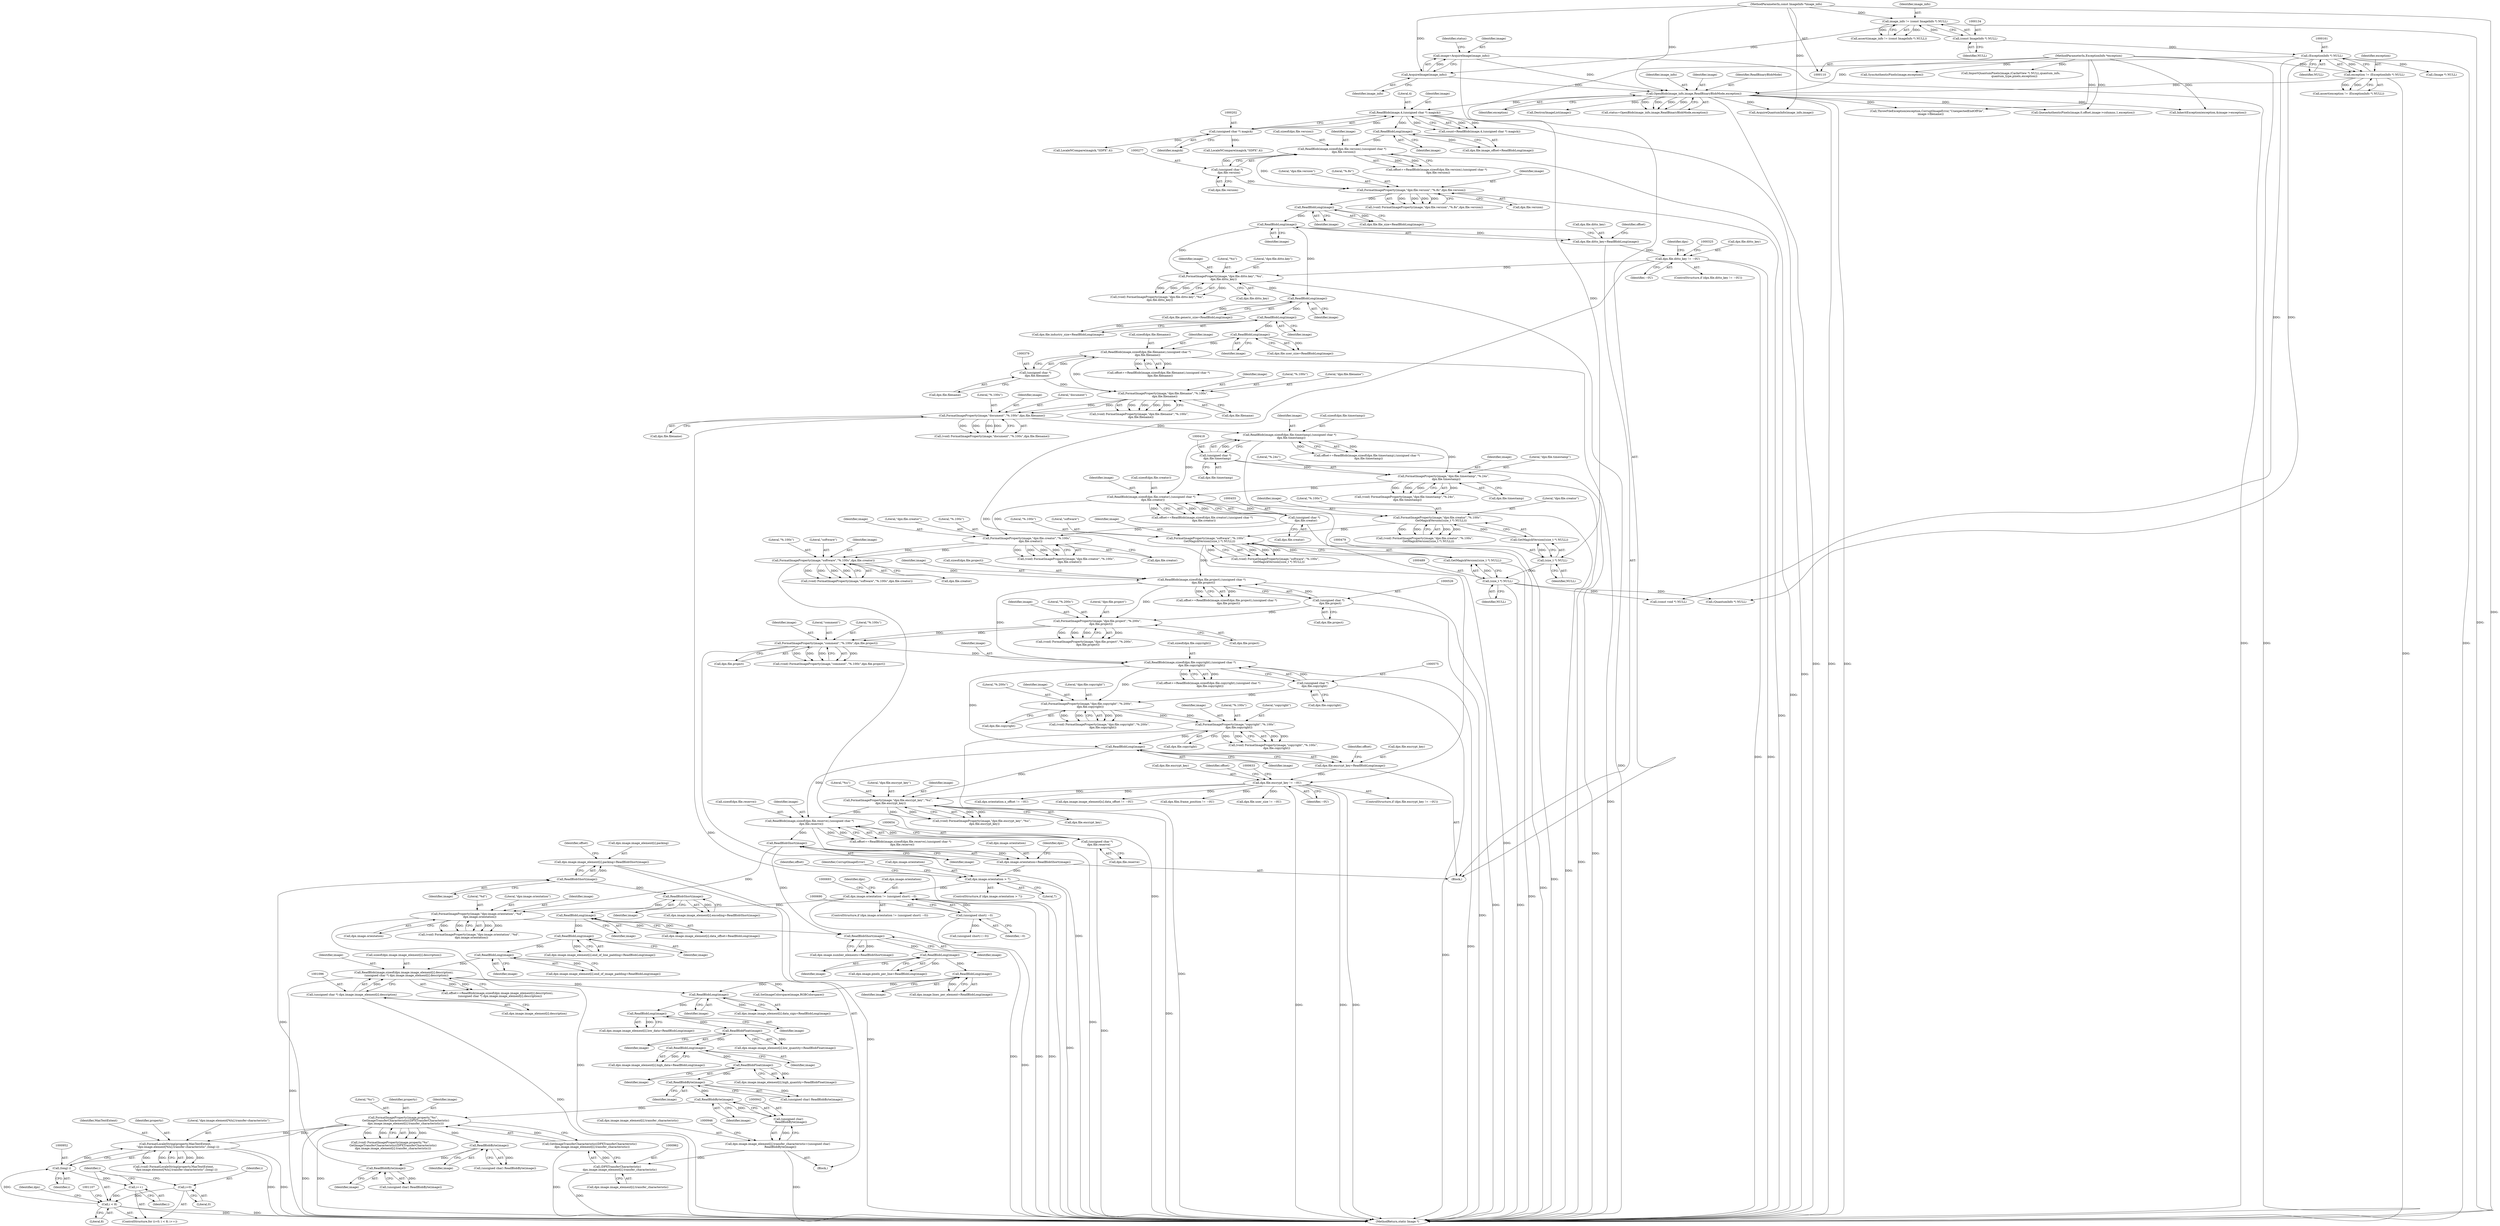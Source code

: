 digraph "0_ImageMagick_f6e9d0d9955e85bdd7540b251cd50d598dacc5e6_14@array" {
"1001006" [label="(Call,dpx.image.image_element[i].packing=ReadBlobShort(image))"];
"1001016" [label="(Call,ReadBlobShort(image))"];
"1001002" [label="(Call,ReadBlobByte(image))"];
"1000986" [label="(Call,ReadBlobByte(image))"];
"1000956" [label="(Call,FormatImageProperty(image,property,\"%s\",\n      GetImageTransferCharacteristic((DPXTransferCharacteristic)\n      dpx.image.image_element[i].transfer_characteristic)))"];
"1000943" [label="(Call,ReadBlobByte(image))"];
"1000927" [label="(Call,ReadBlobByte(image))"];
"1000910" [label="(Call,ReadBlobFloat(image))"];
"1000895" [label="(Call,ReadBlobLong(image))"];
"1000880" [label="(Call,ReadBlobFloat(image))"];
"1000865" [label="(Call,ReadBlobLong(image))"];
"1000850" [label="(Call,ReadBlobLong(image))"];
"1000815" [label="(Call,ReadBlobLong(image))"];
"1000795" [label="(Call,ReadBlobLong(image))"];
"1000773" [label="(Call,ReadBlobShort(image))"];
"1000694" [label="(Call,FormatImageProperty(image,\"dpx:image.orientation\",\"%d\",\n      dpx.image.orientation))"];
"1000666" [label="(Call,ReadBlobShort(image))"];
"1000645" [label="(Call,ReadBlob(image,sizeof(dpx.file.reserve),(unsigned char *)\n    dpx.file.reserve))"];
"1000634" [label="(Call,FormatImageProperty(image,\"dpx:file.encrypt_key\",\"%u\",\n      dpx.file.encrypt_key))"];
"1000619" [label="(Call,ReadBlobLong(image))"];
"1000566" [label="(Call,ReadBlob(image,sizeof(dpx.file.copyright),(unsigned char *)\n    dpx.file.copyright))"];
"1000555" [label="(Call,FormatImageProperty(image,\"comment\",\"%.100s\",dpx.file.project))"];
"1000544" [label="(Call,FormatImageProperty(image,\"dpx:file.project\",\"%.200s\",\n        dpx.file.project))"];
"1000517" [label="(Call,ReadBlob(image,sizeof(dpx.file.project),(unsigned char *)\n    dpx.file.project))"];
"1000506" [label="(Call,FormatImageProperty(image,\"software\",\"%.100s\",dpx.file.creator))"];
"1000495" [label="(Call,FormatImageProperty(image,\"dpx:file.creator\",\"%.100s\",\n        dpx.file.creator))"];
"1000446" [label="(Call,ReadBlob(image,sizeof(dpx.file.creator),(unsigned char *)\n    dpx.file.creator))"];
"1000435" [label="(Call,FormatImageProperty(image,\"dpx:file.timestamp\",\"%.24s\",\n      dpx.file.timestamp))"];
"1000409" [label="(Call,ReadBlob(image,sizeof(dpx.file.timestamp),(unsigned char *)\n    dpx.file.timestamp))"];
"1000398" [label="(Call,FormatImageProperty(image,\"document\",\"%.100s\",dpx.file.filename))"];
"1000387" [label="(Call,FormatImageProperty(image,\"dpx:file.filename\",\"%.100s\",\n    dpx.file.filename))"];
"1000370" [label="(Call,ReadBlob(image,sizeof(dpx.file.filename),(unsigned char *)\n    dpx.file.filename))"];
"1000363" [label="(Call,ReadBlobLong(image))"];
"1000352" [label="(Call,ReadBlobLong(image))"];
"1000341" [label="(Call,ReadBlobLong(image))"];
"1000311" [label="(Call,ReadBlobLong(image))"];
"1000300" [label="(Call,ReadBlobLong(image))"];
"1000285" [label="(Call,FormatImageProperty(image,\"dpx:file.version\",\"%.8s\",dpx.file.version))"];
"1000268" [label="(Call,ReadBlob(image,sizeof(dpx.file.version),(unsigned char *)\n    dpx.file.version))"];
"1000261" [label="(Call,ReadBlobLong(image))"];
"1000198" [label="(Call,ReadBlob(image,4,(unsigned char *) magick))"];
"1000175" [label="(Call,OpenBlob(image_info,image,ReadBinaryBlobMode,exception))"];
"1000171" [label="(Call,AcquireImage(image_info))"];
"1000131" [label="(Call,image_info != (const ImageInfo *) NULL)"];
"1000111" [label="(MethodParameterIn,const ImageInfo *image_info)"];
"1000133" [label="(Call,(const ImageInfo *) NULL)"];
"1000169" [label="(Call,image=AcquireImage(image_info))"];
"1000158" [label="(Call,exception != (ExceptionInfo *) NULL)"];
"1000112" [label="(MethodParameterIn,ExceptionInfo *exception)"];
"1000160" [label="(Call,(ExceptionInfo *) NULL)"];
"1000201" [label="(Call,(unsigned char *) magick)"];
"1000276" [label="(Call,(unsigned char *)\n    dpx.file.version)"];
"1000326" [label="(Call,FormatImageProperty(image,\"dpx:file.ditto.key\",\"%u\",\n      dpx.file.ditto_key))"];
"1000317" [label="(Call,dpx.file.ditto_key != ~0U)"];
"1000305" [label="(Call,dpx.file.ditto_key=ReadBlobLong(image))"];
"1000378" [label="(Call,(unsigned char *)\n    dpx.file.filename)"];
"1000417" [label="(Call,(unsigned char *)\n    dpx.file.timestamp)"];
"1000454" [label="(Call,(unsigned char *)\n    dpx.file.creator)"];
"1000483" [label="(Call,FormatImageProperty(image,\"software\",\"%.100s\",\n        GetMagickVersion((size_t *) NULL)))"];
"1000473" [label="(Call,FormatImageProperty(image,\"dpx:file.creator\",\"%.100s\",\n        GetMagickVersion((size_t *) NULL)))"];
"1000477" [label="(Call,GetMagickVersion((size_t *) NULL))"];
"1000478" [label="(Call,(size_t *) NULL)"];
"1000487" [label="(Call,GetMagickVersion((size_t *) NULL))"];
"1000488" [label="(Call,(size_t *) NULL)"];
"1000525" [label="(Call,(unsigned char *)\n    dpx.file.project)"];
"1000574" [label="(Call,(unsigned char *)\n    dpx.file.copyright)"];
"1000604" [label="(Call,FormatImageProperty(image,\"copyright\",\"%.100s\",\n        dpx.file.copyright))"];
"1000593" [label="(Call,FormatImageProperty(image,\"dpx:file.copyright\",\"%.200s\",\n        dpx.file.copyright))"];
"1000625" [label="(Call,dpx.file.encrypt_key != ~0U)"];
"1000613" [label="(Call,dpx.file.encrypt_key=ReadBlobLong(image))"];
"1000653" [label="(Call,(unsigned char *)\n    dpx.file.reserve)"];
"1000683" [label="(Call,dpx.image.orientation != (unsigned short) ~0)"];
"1000669" [label="(Call,dpx.image.orientation > 7)"];
"1000660" [label="(Call,dpx.image.orientation=ReadBlobShort(image))"];
"1000689" [label="(Call,(unsigned short) ~0)"];
"1001083" [label="(Call,ReadBlob(image,sizeof(dpx.image.image_element[i].description),\n      (unsigned char *) dpx.image.image_element[i].description))"];
"1001076" [label="(Call,ReadBlobLong(image))"];
"1001061" [label="(Call,ReadBlobLong(image))"];
"1001046" [label="(Call,ReadBlobLong(image))"];
"1001031" [label="(Call,ReadBlobShort(image))"];
"1001095" [label="(Call,(unsigned char *) dpx.image.image_element[i].description)"];
"1000947" [label="(Call,FormatLocaleString(property,MaxTextExtent,\n      \"dpx:image.element[%lu].transfer-characteristic\",(long) i))"];
"1000951" [label="(Call,(long) i)"];
"1000833" [label="(Call,i < 8)"];
"1000836" [label="(Call,i++)"];
"1000830" [label="(Call,i=0)"];
"1000960" [label="(Call,GetImageTransferCharacteristic((DPXTransferCharacteristic)\n      dpx.image.image_element[i].transfer_characteristic))"];
"1000961" [label="(Call,(DPXTransferCharacteristic)\n      dpx.image.image_element[i].transfer_characteristic)"];
"1000931" [label="(Call,dpx.image.image_element[i].transfer_characteristic=(unsigned char)\n      ReadBlobByte(image))"];
"1000941" [label="(Call,(unsigned char)\n      ReadBlobByte(image))"];
"1000653" [label="(Call,(unsigned char *)\n    dpx.file.reserve)"];
"1000645" [label="(Call,ReadBlob(image,sizeof(dpx.file.reserve),(unsigned char *)\n    dpx.file.reserve))"];
"1000499" [label="(Call,dpx.file.creator)"];
"1000171" [label="(Call,AcquireImage(image_info))"];
"1000896" [label="(Identifier,image)"];
"1000327" [label="(Identifier,image)"];
"1000666" [label="(Call,ReadBlobShort(image))"];
"1000504" [label="(Call,(void) FormatImageProperty(image,\"software\",\"%.100s\",dpx.file.creator))"];
"1000402" [label="(Call,dpx.file.filename)"];
"1000895" [label="(Call,ReadBlobLong(image))"];
"1000795" [label="(Call,ReadBlobLong(image))"];
"1000269" [label="(Identifier,image)"];
"1000669" [label="(Call,dpx.image.orientation > 7)"];
"1000157" [label="(Call,assert(exception != (ExceptionInfo *) NULL))"];
"1000285" [label="(Call,FormatImageProperty(image,\"dpx:file.version\",\"%.8s\",dpx.file.version))"];
"1000626" [label="(Call,dpx.file.encrypt_key)"];
"1000608" [label="(Call,dpx.file.copyright)"];
"1000622" [label="(Identifier,offset)"];
"1000697" [label="(Literal,\"%d\")"];
"1000133" [label="(Call,(const ImageInfo *) NULL)"];
"1000706" [label="(Identifier,dpx)"];
"1000944" [label="(Identifier,image)"];
"1000387" [label="(Call,FormatImageProperty(image,\"dpx:file.filename\",\"%.100s\",\n    dpx.file.filename))"];
"1000435" [label="(Call,FormatImageProperty(image,\"dpx:file.timestamp\",\"%.24s\",\n      dpx.file.timestamp))"];
"1000596" [label="(Literal,\"%.200s\")"];
"1000931" [label="(Call,dpx.image.image_element[i].transfer_characteristic=(unsigned char)\n      ReadBlobByte(image))"];
"1000301" [label="(Identifier,image)"];
"1000845" [label="(Identifier,dpx)"];
"1001003" [label="(Identifier,image)"];
"1001006" [label="(Call,dpx.image.image_element[i].packing=ReadBlobShort(image))"];
"1001016" [label="(Call,ReadBlobShort(image))"];
"1000984" [label="(Call,(unsigned char) ReadBlobByte(image))"];
"1000796" [label="(Identifier,image)"];
"1000483" [label="(Call,FormatImageProperty(image,\"software\",\"%.100s\",\n        GetMagickVersion((size_t *) NULL)))"];
"1000286" [label="(Identifier,image)"];
"1000411" [label="(Call,sizeof(dpx.file.timestamp))"];
"1000159" [label="(Identifier,exception)"];
"1000638" [label="(Call,dpx.file.encrypt_key)"];
"1000419" [label="(Call,dpx.file.timestamp)"];
"1000576" [label="(Call,dpx.file.copyright)"];
"1000111" [label="(MethodParameterIn,const ImageInfo *image_info)"];
"1000548" [label="(Call,dpx.file.project)"];
"1000602" [label="(Call,(void) FormatImageProperty(image,\"copyright\",\"%.100s\",\n        dpx.file.copyright))"];
"1000454" [label="(Call,(unsigned char *)\n    dpx.file.creator)"];
"1001062" [label="(Identifier,image)"];
"1000160" [label="(Call,(ExceptionInfo *) NULL)"];
"1000474" [label="(Identifier,image)"];
"1000199" [label="(Identifier,image)"];
"1000635" [label="(Identifier,image)"];
"1000323" [label="(Identifier,~0U)"];
"1000446" [label="(Call,ReadBlob(image,sizeof(dpx.file.creator),(unsigned char *)\n    dpx.file.creator))"];
"1000689" [label="(Call,(unsigned short) ~0)"];
"1000637" [label="(Literal,\"%u\")"];
"1000865" [label="(Call,ReadBlobLong(image))"];
"1000317" [label="(Call,dpx.file.ditto_key != ~0U)"];
"1000135" [label="(Identifier,NULL)"];
"1000179" [label="(Identifier,exception)"];
"1000925" [label="(Call,(unsigned char) ReadBlobByte(image))"];
"1000949" [label="(Identifier,MaxTextExtent)"];
"1000961" [label="(Call,(DPXTransferCharacteristic)\n      dpx.image.image_element[i].transfer_characteristic)"];
"1000196" [label="(Call,count=ReadBlob(image,4,(unsigned char *) magick))"];
"1000691" [label="(Identifier,~0)"];
"1003202" [label="(Call,ImportQuantumPixels(image,(CacheView *) NULL,quantum_info,\n        quantum_type,pixels,exception))"];
"1000591" [label="(Call,(void) FormatImageProperty(image,\"dpx:file.copyright\",\"%.200s\",\n        dpx.file.copyright))"];
"1001019" [label="(Identifier,offset)"];
"1000175" [label="(Call,OpenBlob(image_info,image,ReadBinaryBlobMode,exception))"];
"1000694" [label="(Call,FormatImageProperty(image,\"dpx:image.orientation\",\"%d\",\n      dpx.image.orientation))"];
"1000478" [label="(Call,(size_t *) NULL)"];
"1000316" [label="(ControlStructure,if (dpx.file.ditto_key != ~0U))"];
"1000363" [label="(Call,ReadBlobLong(image))"];
"1000294" [label="(Call,dpx.file.file_size=ReadBlobLong(image))"];
"1000203" [label="(Identifier,magick)"];
"1001081" [label="(Call,offset+=ReadBlob(image,sizeof(dpx.image.image_element[i].description),\n      (unsigned char *) dpx.image.image_element[i].description))"];
"1000132" [label="(Identifier,image_info)"];
"1000594" [label="(Identifier,image)"];
"1000177" [label="(Identifier,image)"];
"1000262" [label="(Identifier,image)"];
"1000544" [label="(Call,FormatImageProperty(image,\"dpx:file.project\",\"%.200s\",\n        dpx.file.project))"];
"1000837" [label="(Identifier,i)"];
"1000270" [label="(Call,sizeof(dpx.file.version))"];
"1001108" [label="(Call,SetImageColorspace(image,RGBColorspace))"];
"1000318" [label="(Call,dpx.file.ditto_key)"];
"1000963" [label="(Call,dpx.image.image_element[i].transfer_characteristic)"];
"1000558" [label="(Literal,\"%.100s\")"];
"1000326" [label="(Call,FormatImageProperty(image,\"dpx:file.ditto.key\",\"%u\",\n      dpx.file.ditto_key))"];
"1000545" [label="(Identifier,image)"];
"1000388" [label="(Identifier,image)"];
"1000698" [label="(Call,dpx.image.orientation)"];
"1000385" [label="(Call,(void) FormatImageProperty(image,\"dpx:file.filename\",\"%.100s\",\n    dpx.file.filename))"];
"1000928" [label="(Identifier,image)"];
"1000130" [label="(Call,assert(image_info != (const ImageInfo *) NULL))"];
"1000448" [label="(Call,sizeof(dpx.file.creator))"];
"1000567" [label="(Identifier,image)"];
"1000438" [label="(Literal,\"%.24s\")"];
"1000605" [label="(Identifier,image)"];
"1000850" [label="(Call,ReadBlobLong(image))"];
"1000255" [label="(Call,dpx.file.image_offset=ReadBlobLong(image))"];
"1000187" [label="(Call,DestroyImageList(image))"];
"1000407" [label="(Call,offset+=ReadBlob(image,sizeof(dpx.file.timestamp),(unsigned char *)\n    dpx.file.timestamp))"];
"1000525" [label="(Call,(unsigned char *)\n    dpx.file.project)"];
"1000680" [label="(Identifier,offset)"];
"1000481" [label="(Call,(void) FormatImageProperty(image,\"software\",\"%.100s\",\n        GetMagickVersion((size_t *) NULL)))"];
"1000490" [label="(Identifier,NULL)"];
"1000624" [label="(ControlStructure,if (dpx.file.encrypt_key != ~0U))"];
"1000774" [label="(Identifier,image)"];
"1000696" [label="(Literal,\"dpx:image.orientation\")"];
"1001095" [label="(Call,(unsigned char *) dpx.image.image_element[i].description)"];
"1000667" [label="(Identifier,image)"];
"1000471" [label="(Call,(void) FormatImageProperty(image,\"dpx:file.creator\",\"%.100s\",\n        GetMagickVersion((size_t *) NULL)))"];
"1000831" [label="(Identifier,i)"];
"1000380" [label="(Call,dpx.file.filename)"];
"1000692" [label="(Call,(void) FormatImageProperty(image,\"dpx:image.orientation\",\"%d\",\n      dpx.image.orientation))"];
"1000329" [label="(Literal,\"%u\")"];
"1001007" [label="(Call,dpx.image.image_element[i].packing)"];
"1000417" [label="(Call,(unsigned char *)\n    dpx.file.timestamp)"];
"1000631" [label="(Identifier,~0U)"];
"1000625" [label="(Call,dpx.file.encrypt_key != ~0U)"];
"1000447" [label="(Identifier,image)"];
"1000214" [label="(Call,LocaleNCompare(magick,\"SDPX\",4))"];
"1000838" [label="(Block,)"];
"1000636" [label="(Literal,\"dpx:file.encrypt_key\")"];
"1000519" [label="(Call,sizeof(dpx.file.project))"];
"1000947" [label="(Call,FormatLocaleString(property,MaxTextExtent,\n      \"dpx:image.element[%lu].transfer-characteristic\",(long) i))"];
"1000866" [label="(Identifier,image)"];
"1000604" [label="(Call,FormatImageProperty(image,\"copyright\",\"%.100s\",\n        dpx.file.copyright))"];
"1000593" [label="(Call,FormatImageProperty(image,\"dpx:file.copyright\",\"%.200s\",\n        dpx.file.copyright))"];
"1000305" [label="(Call,dpx.file.ditto_key=ReadBlobLong(image))"];
"1000401" [label="(Literal,\"%.100s\")"];
"1000835" [label="(Literal,8)"];
"1000378" [label="(Call,(unsigned char *)\n    dpx.file.filename)"];
"1000607" [label="(Literal,\"%.100s\")"];
"1000941" [label="(Call,(unsigned char)\n      ReadBlobByte(image))"];
"1000644" [label="(Identifier,offset)"];
"1001149" [label="(Call,dpx.orientation.x_offset != ~0U)"];
"1000364" [label="(Identifier,image)"];
"1000816" [label="(Identifier,image)"];
"1000357" [label="(Call,dpx.file.user_size=ReadBlobLong(image))"];
"1000480" [label="(Identifier,NULL)"];
"1000597" [label="(Call,dpx.file.copyright)"];
"1000371" [label="(Identifier,image)"];
"1000620" [label="(Identifier,image)"];
"1000162" [label="(Identifier,NULL)"];
"1001046" [label="(Call,ReadBlobLong(image))"];
"1000855" [label="(Call,dpx.image.image_element[i].low_data=ReadBlobLong(image))"];
"1000809" [label="(Call,dpx.image.lines_per_element=ReadBlobLong(image))"];
"1000951" [label="(Call,(long) i)"];
"1000306" [label="(Call,dpx.file.ditto_key)"];
"1000287" [label="(Literal,\"dpx:file.version\")"];
"1000237" [label="(Call,LocaleNCompare(magick,\"SDPX\",4))"];
"1000568" [label="(Call,sizeof(dpx.file.copyright))"];
"1000559" [label="(Call,dpx.file.project)"];
"1000353" [label="(Identifier,image)"];
"1000943" [label="(Call,ReadBlobByte(image))"];
"1000300" [label="(Call,ReadBlobLong(image))"];
"1001000" [label="(Call,(unsigned char) ReadBlobByte(image))"];
"1003245" [label="(Call,ThrowFileException(exception,CorruptImageError,\"UnexpectedEndOfFile\",\n        image->filename))"];
"1000342" [label="(Identifier,image)"];
"1001032" [label="(Identifier,image)"];
"1000444" [label="(Call,offset+=ReadBlob(image,sizeof(dpx.file.creator),(unsigned char *)\n    dpx.file.creator))"];
"1000556" [label="(Identifier,image)"];
"1000695" [label="(Identifier,image)"];
"1000555" [label="(Call,FormatImageProperty(image,\"comment\",\"%.100s\",dpx.file.project))"];
"1002808" [label="(Call,dpx.image.image_element[n].data_offset != ~0U)"];
"1000507" [label="(Identifier,image)"];
"1000643" [label="(Call,offset+=ReadBlob(image,sizeof(dpx.file.reserve),(unsigned char *)\n    dpx.file.reserve))"];
"1000439" [label="(Call,dpx.file.timestamp)"];
"1000655" [label="(Call,dpx.file.reserve)"];
"1000476" [label="(Literal,\"%.100s\")"];
"1000488" [label="(Call,(size_t *) NULL)"];
"1000517" [label="(Call,ReadBlob(image,sizeof(dpx.file.project),(unsigned char *)\n    dpx.file.project))"];
"1000473" [label="(Call,FormatImageProperty(image,\"dpx:file.creator\",\"%.100s\",\n        GetMagickVersion((size_t *) NULL)))"];
"1000956" [label="(Call,FormatImageProperty(image,property,\"%s\",\n      GetImageTransferCharacteristic((DPXTransferCharacteristic)\n      dpx.image.image_element[i].transfer_characteristic)))"];
"1000493" [label="(Call,(void) FormatImageProperty(image,\"dpx:file.creator\",\"%.100s\",\n        dpx.file.creator))"];
"1000510" [label="(Call,dpx.file.creator)"];
"1003068" [label="(Call,(QuantumInfo *) NULL)"];
"1000885" [label="(Call,dpx.image.image_element[i].high_data=ReadBlobLong(image))"];
"1000497" [label="(Literal,\"dpx:file.creator\")"];
"1000834" [label="(Identifier,i)"];
"1000477" [label="(Call,GetMagickVersion((size_t *) NULL))"];
"1000542" [label="(Call,(void) FormatImageProperty(image,\"dpx:file.project\",\"%.200s\",\n        dpx.file.project))"];
"1001083" [label="(Call,ReadBlob(image,sizeof(dpx.image.image_element[i].description),\n      (unsigned char *) dpx.image.image_element[i].description))"];
"1000506" [label="(Call,FormatImageProperty(image,\"software\",\"%.100s\",dpx.file.creator))"];
"1000283" [label="(Call,(void) FormatImageProperty(image,\"dpx:file.version\",\"%.8s\",dpx.file.version))"];
"1000836" [label="(Call,i++)"];
"1000436" [label="(Identifier,image)"];
"1001500" [label="(Call,(unsigned short) (~0))"];
"1000958" [label="(Identifier,property)"];
"1000553" [label="(Call,(void) FormatImageProperty(image,\"comment\",\"%.100s\",dpx.file.project))"];
"1000953" [label="(Identifier,i)"];
"1000870" [label="(Call,dpx.image.image_element[i].low_quantity=ReadBlobFloat(image))"];
"1000927" [label="(Call,ReadBlobByte(image))"];
"1000829" [label="(ControlStructure,for (i=0; i < 8; i++))"];
"1000261" [label="(Call,ReadBlobLong(image))"];
"1000487" [label="(Call,GetMagickVersion((size_t *) NULL))"];
"1000112" [label="(MethodParameterIn,ExceptionInfo *exception)"];
"1000677" [label="(Identifier,CorruptImageError)"];
"1001066" [label="(Call,dpx.image.image_element[i].end_of_image_padding=ReadBlobLong(image))"];
"1000372" [label="(Call,sizeof(dpx.file.filename))"];
"1000518" [label="(Identifier,image)"];
"1000266" [label="(Call,offset+=ReadBlob(image,sizeof(dpx.file.version),(unsigned char *)\n    dpx.file.version))"];
"1000338" [label="(Identifier,dpx)"];
"1000486" [label="(Literal,\"%.100s\")"];
"1000198" [label="(Call,ReadBlob(image,4,(unsigned char *) magick))"];
"1000606" [label="(Literal,\"copyright\")"];
"1000311" [label="(Call,ReadBlobLong(image))"];
"1000661" [label="(Call,dpx.image.orientation)"];
"1001051" [label="(Call,dpx.image.image_element[i].end_of_line_padding=ReadBlobLong(image))"];
"1000169" [label="(Call,image=AcquireImage(image_info))"];
"1000564" [label="(Call,offset+=ReadBlob(image,sizeof(dpx.file.copyright),(unsigned char *)\n    dpx.file.copyright))"];
"1000131" [label="(Call,image_info != (const ImageInfo *) NULL)"];
"1003216" [label="(Call,SyncAuthenticPixels(image,exception))"];
"1000945" [label="(Call,(void) FormatLocaleString(property,MaxTextExtent,\n      \"dpx:image.element[%lu].transfer-characteristic\",(long) i))"];
"1000773" [label="(Call,ReadBlobShort(image))"];
"1000437" [label="(Literal,\"dpx:file.timestamp\")"];
"1000370" [label="(Call,ReadBlob(image,sizeof(dpx.file.filename),(unsigned char *)\n    dpx.file.filename))"];
"1000396" [label="(Call,(void) FormatImageProperty(image,\"document\",\"%.100s\",dpx.file.filename))"];
"1001871" [label="(Call,dpx.film.frame_position != ~0U)"];
"1003180" [label="(Call,QueueAuthenticPixels(image,0,offset,image->columns,1,exception))"];
"1001047" [label="(Identifier,image)"];
"1001085" [label="(Call,sizeof(dpx.image.image_element[i].description))"];
"1000158" [label="(Call,exception != (ExceptionInfo *) NULL)"];
"1001061" [label="(Call,ReadBlobLong(image))"];
"1000595" [label="(Literal,\"dpx:file.copyright\")"];
"1000433" [label="(Call,(void) FormatImageProperty(image,\"dpx:file.timestamp\",\"%.24s\",\n      dpx.file.timestamp))"];
"1001076" [label="(Call,ReadBlobLong(image))"];
"1000960" [label="(Call,GetImageTransferCharacteristic((DPXTransferCharacteristic)\n      dpx.image.image_element[i].transfer_characteristic))"];
"1000527" [label="(Call,dpx.file.project)"];
"1000900" [label="(Call,dpx.image.image_element[i].high_quantity=ReadBlobFloat(image))"];
"1000815" [label="(Call,ReadBlobLong(image))"];
"1002781" [label="(Call,InheritException(exception,&image->exception))"];
"1000613" [label="(Call,dpx.file.encrypt_key=ReadBlobLong(image))"];
"1000390" [label="(Literal,\"%.100s\")"];
"1000614" [label="(Call,dpx.file.encrypt_key)"];
"1000767" [label="(Call,dpx.image.number_elements=ReadBlobShort(image))"];
"1000911" [label="(Identifier,image)"];
"1000328" [label="(Literal,\"dpx:file.ditto.key\")"];
"1000288" [label="(Literal,\"%.8s\")"];
"1003259" [label="(MethodReturn,static Image *)"];
"1000498" [label="(Literal,\"%.100s\")"];
"1000200" [label="(Literal,4)"];
"1000682" [label="(ControlStructure,if (dpx.image.orientation != (unsigned short) ~0))"];
"1001021" [label="(Call,dpx.image.image_element[i].encoding=ReadBlobShort(image))"];
"1001017" [label="(Identifier,image)"];
"1000515" [label="(Call,offset+=ReadBlob(image,sizeof(dpx.file.project),(unsigned char *)\n    dpx.file.project))"];
"1000647" [label="(Call,sizeof(dpx.file.reserve))"];
"1000670" [label="(Call,dpx.image.orientation)"];
"1002694" [label="(Call,(const void *) NULL)"];
"1000398" [label="(Call,FormatImageProperty(image,\"document\",\"%.100s\",dpx.file.filename))"];
"1000646" [label="(Identifier,image)"];
"1000341" [label="(Call,ReadBlobLong(image))"];
"1000948" [label="(Identifier,property)"];
"1000324" [label="(Call,(void) FormatImageProperty(image,\"dpx:file.ditto.key\",\"%u\",\n      dpx.file.ditto_key))"];
"1000496" [label="(Identifier,image)"];
"1000173" [label="(Call,status=OpenBlob(image_info,image,ReadBinaryBlobMode,exception))"];
"1000352" [label="(Call,ReadBlobLong(image))"];
"1000475" [label="(Literal,\"dpx:file.creator\")"];
"1001031" [label="(Call,ReadBlobShort(image))"];
"1000789" [label="(Call,dpx.image.pixels_per_line=ReadBlobLong(image))"];
"1000632" [label="(Call,(void) FormatImageProperty(image,\"dpx:file.encrypt_key\",\"%u\",\n      dpx.file.encrypt_key))"];
"1000368" [label="(Call,offset+=ReadBlob(image,sizeof(dpx.file.filename),(unsigned char *)\n    dpx.file.filename))"];
"1000113" [label="(Block,)"];
"1000509" [label="(Literal,\"%.100s\")"];
"1000910" [label="(Call,ReadBlobFloat(image))"];
"1000399" [label="(Identifier,image)"];
"1000957" [label="(Identifier,image)"];
"1001097" [label="(Call,dpx.image.image_element[i].description)"];
"1000170" [label="(Identifier,image)"];
"1000574" [label="(Call,(unsigned char *)\n    dpx.file.copyright)"];
"1000668" [label="(ControlStructure,if (dpx.image.orientation > 7))"];
"1000201" [label="(Call,(unsigned char *) magick)"];
"1000389" [label="(Literal,\"dpx:file.filename\")"];
"1000672" [label="(Identifier,dpx)"];
"1000346" [label="(Call,dpx.file.industry_size=ReadBlobLong(image))"];
"1000276" [label="(Call,(unsigned char *)\n    dpx.file.version)"];
"1000190" [label="(Call,(Image *) NULL)"];
"1000409" [label="(Call,ReadBlob(image,sizeof(dpx.file.timestamp),(unsigned char *)\n    dpx.file.timestamp))"];
"1001036" [label="(Call,dpx.image.image_element[i].data_offset=ReadBlobLong(image))"];
"1000400" [label="(Literal,\"document\")"];
"1000172" [label="(Identifier,image_info)"];
"1003062" [label="(Call,AcquireQuantumInfo(image_info,image))"];
"1000335" [label="(Call,dpx.file.generic_size=ReadBlobLong(image))"];
"1001084" [label="(Identifier,image)"];
"1000547" [label="(Literal,\"%.200s\")"];
"1000278" [label="(Call,dpx.file.version)"];
"1000557" [label="(Literal,\"comment\")"];
"1000546" [label="(Literal,\"dpx:file.project\")"];
"1000566" [label="(Call,ReadBlob(image,sizeof(dpx.file.copyright),(unsigned char *)\n    dpx.file.copyright))"];
"1000456" [label="(Call,dpx.file.creator)"];
"1000851" [label="(Identifier,image)"];
"1000959" [label="(Literal,\"%s\")"];
"1000880" [label="(Call,ReadBlobFloat(image))"];
"1000619" [label="(Call,ReadBlobLong(image))"];
"1000634" [label="(Call,FormatImageProperty(image,\"dpx:file.encrypt_key\",\"%u\",\n      dpx.file.encrypt_key))"];
"1000485" [label="(Literal,\"software\")"];
"1000178" [label="(Identifier,ReadBinaryBlobMode)"];
"1000832" [label="(Literal,0)"];
"1000954" [label="(Call,(void) FormatImageProperty(image,property,\"%s\",\n      GetImageTransferCharacteristic((DPXTransferCharacteristic)\n      dpx.image.image_element[i].transfer_characteristic)))"];
"1000684" [label="(Call,dpx.image.orientation)"];
"1000987" [label="(Identifier,image)"];
"1000675" [label="(Literal,7)"];
"1000833" [label="(Call,i < 8)"];
"1002668" [label="(Call,dpx.file.user_size != ~0U)"];
"1000881" [label="(Identifier,image)"];
"1000410" [label="(Identifier,image)"];
"1000312" [label="(Identifier,image)"];
"1000176" [label="(Identifier,image_info)"];
"1000660" [label="(Call,dpx.image.orientation=ReadBlobShort(image))"];
"1000484" [label="(Identifier,image)"];
"1000330" [label="(Call,dpx.file.ditto_key)"];
"1001077" [label="(Identifier,image)"];
"1000950" [label="(Literal,\"dpx:image.element[%lu].transfer-characteristic\")"];
"1000508" [label="(Literal,\"software\")"];
"1000174" [label="(Identifier,status)"];
"1000830" [label="(Call,i=0)"];
"1001002" [label="(Call,ReadBlobByte(image))"];
"1000495" [label="(Call,FormatImageProperty(image,\"dpx:file.creator\",\"%.100s\",\n        dpx.file.creator))"];
"1000683" [label="(Call,dpx.image.orientation != (unsigned short) ~0)"];
"1000391" [label="(Call,dpx.file.filename)"];
"1000289" [label="(Call,dpx.file.version)"];
"1000986" [label="(Call,ReadBlobByte(image))"];
"1000268" [label="(Call,ReadBlob(image,sizeof(dpx.file.version),(unsigned char *)\n    dpx.file.version))"];
"1000840" [label="(Call,dpx.image.image_element[i].data_sign=ReadBlobLong(image))"];
"1000314" [label="(Identifier,offset)"];
"1000932" [label="(Call,dpx.image.image_element[i].transfer_characteristic)"];
"1001006" -> "1000838"  [label="AST: "];
"1001006" -> "1001016"  [label="CFG: "];
"1001007" -> "1001006"  [label="AST: "];
"1001016" -> "1001006"  [label="AST: "];
"1001019" -> "1001006"  [label="CFG: "];
"1001006" -> "1003259"  [label="DDG: "];
"1001016" -> "1001006"  [label="DDG: "];
"1001016" -> "1001017"  [label="CFG: "];
"1001017" -> "1001016"  [label="AST: "];
"1001002" -> "1001016"  [label="DDG: "];
"1001016" -> "1001031"  [label="DDG: "];
"1001002" -> "1001000"  [label="AST: "];
"1001002" -> "1001003"  [label="CFG: "];
"1001003" -> "1001002"  [label="AST: "];
"1001000" -> "1001002"  [label="CFG: "];
"1001002" -> "1001000"  [label="DDG: "];
"1000986" -> "1001002"  [label="DDG: "];
"1000986" -> "1000984"  [label="AST: "];
"1000986" -> "1000987"  [label="CFG: "];
"1000987" -> "1000986"  [label="AST: "];
"1000984" -> "1000986"  [label="CFG: "];
"1000986" -> "1000984"  [label="DDG: "];
"1000956" -> "1000986"  [label="DDG: "];
"1000956" -> "1000954"  [label="AST: "];
"1000956" -> "1000960"  [label="CFG: "];
"1000957" -> "1000956"  [label="AST: "];
"1000958" -> "1000956"  [label="AST: "];
"1000959" -> "1000956"  [label="AST: "];
"1000960" -> "1000956"  [label="AST: "];
"1000954" -> "1000956"  [label="CFG: "];
"1000956" -> "1003259"  [label="DDG: "];
"1000956" -> "1003259"  [label="DDG: "];
"1000956" -> "1000947"  [label="DDG: "];
"1000956" -> "1000954"  [label="DDG: "];
"1000956" -> "1000954"  [label="DDG: "];
"1000956" -> "1000954"  [label="DDG: "];
"1000956" -> "1000954"  [label="DDG: "];
"1000943" -> "1000956"  [label="DDG: "];
"1000947" -> "1000956"  [label="DDG: "];
"1000960" -> "1000956"  [label="DDG: "];
"1000943" -> "1000941"  [label="AST: "];
"1000943" -> "1000944"  [label="CFG: "];
"1000944" -> "1000943"  [label="AST: "];
"1000941" -> "1000943"  [label="CFG: "];
"1000943" -> "1000941"  [label="DDG: "];
"1000927" -> "1000943"  [label="DDG: "];
"1000927" -> "1000925"  [label="AST: "];
"1000927" -> "1000928"  [label="CFG: "];
"1000928" -> "1000927"  [label="AST: "];
"1000925" -> "1000927"  [label="CFG: "];
"1000927" -> "1000925"  [label="DDG: "];
"1000910" -> "1000927"  [label="DDG: "];
"1000910" -> "1000900"  [label="AST: "];
"1000910" -> "1000911"  [label="CFG: "];
"1000911" -> "1000910"  [label="AST: "];
"1000900" -> "1000910"  [label="CFG: "];
"1000910" -> "1000900"  [label="DDG: "];
"1000895" -> "1000910"  [label="DDG: "];
"1000895" -> "1000885"  [label="AST: "];
"1000895" -> "1000896"  [label="CFG: "];
"1000896" -> "1000895"  [label="AST: "];
"1000885" -> "1000895"  [label="CFG: "];
"1000895" -> "1000885"  [label="DDG: "];
"1000880" -> "1000895"  [label="DDG: "];
"1000880" -> "1000870"  [label="AST: "];
"1000880" -> "1000881"  [label="CFG: "];
"1000881" -> "1000880"  [label="AST: "];
"1000870" -> "1000880"  [label="CFG: "];
"1000880" -> "1000870"  [label="DDG: "];
"1000865" -> "1000880"  [label="DDG: "];
"1000865" -> "1000855"  [label="AST: "];
"1000865" -> "1000866"  [label="CFG: "];
"1000866" -> "1000865"  [label="AST: "];
"1000855" -> "1000865"  [label="CFG: "];
"1000865" -> "1000855"  [label="DDG: "];
"1000850" -> "1000865"  [label="DDG: "];
"1000850" -> "1000840"  [label="AST: "];
"1000850" -> "1000851"  [label="CFG: "];
"1000851" -> "1000850"  [label="AST: "];
"1000840" -> "1000850"  [label="CFG: "];
"1000850" -> "1000840"  [label="DDG: "];
"1000815" -> "1000850"  [label="DDG: "];
"1001083" -> "1000850"  [label="DDG: "];
"1000815" -> "1000809"  [label="AST: "];
"1000815" -> "1000816"  [label="CFG: "];
"1000816" -> "1000815"  [label="AST: "];
"1000809" -> "1000815"  [label="CFG: "];
"1000815" -> "1000809"  [label="DDG: "];
"1000795" -> "1000815"  [label="DDG: "];
"1000815" -> "1001108"  [label="DDG: "];
"1000795" -> "1000789"  [label="AST: "];
"1000795" -> "1000796"  [label="CFG: "];
"1000796" -> "1000795"  [label="AST: "];
"1000789" -> "1000795"  [label="CFG: "];
"1000795" -> "1000789"  [label="DDG: "];
"1000773" -> "1000795"  [label="DDG: "];
"1000773" -> "1000767"  [label="AST: "];
"1000773" -> "1000774"  [label="CFG: "];
"1000774" -> "1000773"  [label="AST: "];
"1000767" -> "1000773"  [label="CFG: "];
"1000773" -> "1000767"  [label="DDG: "];
"1000694" -> "1000773"  [label="DDG: "];
"1000666" -> "1000773"  [label="DDG: "];
"1000694" -> "1000692"  [label="AST: "];
"1000694" -> "1000698"  [label="CFG: "];
"1000695" -> "1000694"  [label="AST: "];
"1000696" -> "1000694"  [label="AST: "];
"1000697" -> "1000694"  [label="AST: "];
"1000698" -> "1000694"  [label="AST: "];
"1000692" -> "1000694"  [label="CFG: "];
"1000694" -> "1003259"  [label="DDG: "];
"1000694" -> "1000692"  [label="DDG: "];
"1000694" -> "1000692"  [label="DDG: "];
"1000694" -> "1000692"  [label="DDG: "];
"1000694" -> "1000692"  [label="DDG: "];
"1000666" -> "1000694"  [label="DDG: "];
"1000683" -> "1000694"  [label="DDG: "];
"1000666" -> "1000660"  [label="AST: "];
"1000666" -> "1000667"  [label="CFG: "];
"1000667" -> "1000666"  [label="AST: "];
"1000660" -> "1000666"  [label="CFG: "];
"1000666" -> "1000660"  [label="DDG: "];
"1000645" -> "1000666"  [label="DDG: "];
"1000645" -> "1000643"  [label="AST: "];
"1000645" -> "1000653"  [label="CFG: "];
"1000646" -> "1000645"  [label="AST: "];
"1000647" -> "1000645"  [label="AST: "];
"1000653" -> "1000645"  [label="AST: "];
"1000643" -> "1000645"  [label="CFG: "];
"1000645" -> "1003259"  [label="DDG: "];
"1000645" -> "1000643"  [label="DDG: "];
"1000645" -> "1000643"  [label="DDG: "];
"1000634" -> "1000645"  [label="DDG: "];
"1000619" -> "1000645"  [label="DDG: "];
"1000653" -> "1000645"  [label="DDG: "];
"1000634" -> "1000632"  [label="AST: "];
"1000634" -> "1000638"  [label="CFG: "];
"1000635" -> "1000634"  [label="AST: "];
"1000636" -> "1000634"  [label="AST: "];
"1000637" -> "1000634"  [label="AST: "];
"1000638" -> "1000634"  [label="AST: "];
"1000632" -> "1000634"  [label="CFG: "];
"1000634" -> "1003259"  [label="DDG: "];
"1000634" -> "1000632"  [label="DDG: "];
"1000634" -> "1000632"  [label="DDG: "];
"1000634" -> "1000632"  [label="DDG: "];
"1000634" -> "1000632"  [label="DDG: "];
"1000619" -> "1000634"  [label="DDG: "];
"1000625" -> "1000634"  [label="DDG: "];
"1000619" -> "1000613"  [label="AST: "];
"1000619" -> "1000620"  [label="CFG: "];
"1000620" -> "1000619"  [label="AST: "];
"1000613" -> "1000619"  [label="CFG: "];
"1000619" -> "1000613"  [label="DDG: "];
"1000566" -> "1000619"  [label="DDG: "];
"1000604" -> "1000619"  [label="DDG: "];
"1000566" -> "1000564"  [label="AST: "];
"1000566" -> "1000574"  [label="CFG: "];
"1000567" -> "1000566"  [label="AST: "];
"1000568" -> "1000566"  [label="AST: "];
"1000574" -> "1000566"  [label="AST: "];
"1000564" -> "1000566"  [label="CFG: "];
"1000566" -> "1003259"  [label="DDG: "];
"1000566" -> "1000564"  [label="DDG: "];
"1000566" -> "1000564"  [label="DDG: "];
"1000555" -> "1000566"  [label="DDG: "];
"1000517" -> "1000566"  [label="DDG: "];
"1000574" -> "1000566"  [label="DDG: "];
"1000566" -> "1000593"  [label="DDG: "];
"1000555" -> "1000553"  [label="AST: "];
"1000555" -> "1000559"  [label="CFG: "];
"1000556" -> "1000555"  [label="AST: "];
"1000557" -> "1000555"  [label="AST: "];
"1000558" -> "1000555"  [label="AST: "];
"1000559" -> "1000555"  [label="AST: "];
"1000553" -> "1000555"  [label="CFG: "];
"1000555" -> "1003259"  [label="DDG: "];
"1000555" -> "1000553"  [label="DDG: "];
"1000555" -> "1000553"  [label="DDG: "];
"1000555" -> "1000553"  [label="DDG: "];
"1000555" -> "1000553"  [label="DDG: "];
"1000544" -> "1000555"  [label="DDG: "];
"1000544" -> "1000555"  [label="DDG: "];
"1000544" -> "1000542"  [label="AST: "];
"1000544" -> "1000548"  [label="CFG: "];
"1000545" -> "1000544"  [label="AST: "];
"1000546" -> "1000544"  [label="AST: "];
"1000547" -> "1000544"  [label="AST: "];
"1000548" -> "1000544"  [label="AST: "];
"1000542" -> "1000544"  [label="CFG: "];
"1000544" -> "1000542"  [label="DDG: "];
"1000544" -> "1000542"  [label="DDG: "];
"1000544" -> "1000542"  [label="DDG: "];
"1000544" -> "1000542"  [label="DDG: "];
"1000517" -> "1000544"  [label="DDG: "];
"1000525" -> "1000544"  [label="DDG: "];
"1000517" -> "1000515"  [label="AST: "];
"1000517" -> "1000525"  [label="CFG: "];
"1000518" -> "1000517"  [label="AST: "];
"1000519" -> "1000517"  [label="AST: "];
"1000525" -> "1000517"  [label="AST: "];
"1000515" -> "1000517"  [label="CFG: "];
"1000517" -> "1003259"  [label="DDG: "];
"1000517" -> "1000515"  [label="DDG: "];
"1000517" -> "1000515"  [label="DDG: "];
"1000506" -> "1000517"  [label="DDG: "];
"1000483" -> "1000517"  [label="DDG: "];
"1000525" -> "1000517"  [label="DDG: "];
"1000506" -> "1000504"  [label="AST: "];
"1000506" -> "1000510"  [label="CFG: "];
"1000507" -> "1000506"  [label="AST: "];
"1000508" -> "1000506"  [label="AST: "];
"1000509" -> "1000506"  [label="AST: "];
"1000510" -> "1000506"  [label="AST: "];
"1000504" -> "1000506"  [label="CFG: "];
"1000506" -> "1003259"  [label="DDG: "];
"1000506" -> "1000504"  [label="DDG: "];
"1000506" -> "1000504"  [label="DDG: "];
"1000506" -> "1000504"  [label="DDG: "];
"1000506" -> "1000504"  [label="DDG: "];
"1000495" -> "1000506"  [label="DDG: "];
"1000495" -> "1000506"  [label="DDG: "];
"1000495" -> "1000493"  [label="AST: "];
"1000495" -> "1000499"  [label="CFG: "];
"1000496" -> "1000495"  [label="AST: "];
"1000497" -> "1000495"  [label="AST: "];
"1000498" -> "1000495"  [label="AST: "];
"1000499" -> "1000495"  [label="AST: "];
"1000493" -> "1000495"  [label="CFG: "];
"1000495" -> "1000493"  [label="DDG: "];
"1000495" -> "1000493"  [label="DDG: "];
"1000495" -> "1000493"  [label="DDG: "];
"1000495" -> "1000493"  [label="DDG: "];
"1000446" -> "1000495"  [label="DDG: "];
"1000454" -> "1000495"  [label="DDG: "];
"1000446" -> "1000444"  [label="AST: "];
"1000446" -> "1000454"  [label="CFG: "];
"1000447" -> "1000446"  [label="AST: "];
"1000448" -> "1000446"  [label="AST: "];
"1000454" -> "1000446"  [label="AST: "];
"1000444" -> "1000446"  [label="CFG: "];
"1000446" -> "1003259"  [label="DDG: "];
"1000446" -> "1000444"  [label="DDG: "];
"1000446" -> "1000444"  [label="DDG: "];
"1000435" -> "1000446"  [label="DDG: "];
"1000409" -> "1000446"  [label="DDG: "];
"1000454" -> "1000446"  [label="DDG: "];
"1000446" -> "1000473"  [label="DDG: "];
"1000435" -> "1000433"  [label="AST: "];
"1000435" -> "1000439"  [label="CFG: "];
"1000436" -> "1000435"  [label="AST: "];
"1000437" -> "1000435"  [label="AST: "];
"1000438" -> "1000435"  [label="AST: "];
"1000439" -> "1000435"  [label="AST: "];
"1000433" -> "1000435"  [label="CFG: "];
"1000435" -> "1003259"  [label="DDG: "];
"1000435" -> "1000433"  [label="DDG: "];
"1000435" -> "1000433"  [label="DDG: "];
"1000435" -> "1000433"  [label="DDG: "];
"1000435" -> "1000433"  [label="DDG: "];
"1000409" -> "1000435"  [label="DDG: "];
"1000417" -> "1000435"  [label="DDG: "];
"1000409" -> "1000407"  [label="AST: "];
"1000409" -> "1000417"  [label="CFG: "];
"1000410" -> "1000409"  [label="AST: "];
"1000411" -> "1000409"  [label="AST: "];
"1000417" -> "1000409"  [label="AST: "];
"1000407" -> "1000409"  [label="CFG: "];
"1000409" -> "1003259"  [label="DDG: "];
"1000409" -> "1000407"  [label="DDG: "];
"1000409" -> "1000407"  [label="DDG: "];
"1000398" -> "1000409"  [label="DDG: "];
"1000417" -> "1000409"  [label="DDG: "];
"1000398" -> "1000396"  [label="AST: "];
"1000398" -> "1000402"  [label="CFG: "];
"1000399" -> "1000398"  [label="AST: "];
"1000400" -> "1000398"  [label="AST: "];
"1000401" -> "1000398"  [label="AST: "];
"1000402" -> "1000398"  [label="AST: "];
"1000396" -> "1000398"  [label="CFG: "];
"1000398" -> "1003259"  [label="DDG: "];
"1000398" -> "1000396"  [label="DDG: "];
"1000398" -> "1000396"  [label="DDG: "];
"1000398" -> "1000396"  [label="DDG: "];
"1000398" -> "1000396"  [label="DDG: "];
"1000387" -> "1000398"  [label="DDG: "];
"1000387" -> "1000398"  [label="DDG: "];
"1000387" -> "1000385"  [label="AST: "];
"1000387" -> "1000391"  [label="CFG: "];
"1000388" -> "1000387"  [label="AST: "];
"1000389" -> "1000387"  [label="AST: "];
"1000390" -> "1000387"  [label="AST: "];
"1000391" -> "1000387"  [label="AST: "];
"1000385" -> "1000387"  [label="CFG: "];
"1000387" -> "1000385"  [label="DDG: "];
"1000387" -> "1000385"  [label="DDG: "];
"1000387" -> "1000385"  [label="DDG: "];
"1000387" -> "1000385"  [label="DDG: "];
"1000370" -> "1000387"  [label="DDG: "];
"1000378" -> "1000387"  [label="DDG: "];
"1000370" -> "1000368"  [label="AST: "];
"1000370" -> "1000378"  [label="CFG: "];
"1000371" -> "1000370"  [label="AST: "];
"1000372" -> "1000370"  [label="AST: "];
"1000378" -> "1000370"  [label="AST: "];
"1000368" -> "1000370"  [label="CFG: "];
"1000370" -> "1003259"  [label="DDG: "];
"1000370" -> "1000368"  [label="DDG: "];
"1000370" -> "1000368"  [label="DDG: "];
"1000363" -> "1000370"  [label="DDG: "];
"1000378" -> "1000370"  [label="DDG: "];
"1000363" -> "1000357"  [label="AST: "];
"1000363" -> "1000364"  [label="CFG: "];
"1000364" -> "1000363"  [label="AST: "];
"1000357" -> "1000363"  [label="CFG: "];
"1000363" -> "1000357"  [label="DDG: "];
"1000352" -> "1000363"  [label="DDG: "];
"1000352" -> "1000346"  [label="AST: "];
"1000352" -> "1000353"  [label="CFG: "];
"1000353" -> "1000352"  [label="AST: "];
"1000346" -> "1000352"  [label="CFG: "];
"1000352" -> "1000346"  [label="DDG: "];
"1000341" -> "1000352"  [label="DDG: "];
"1000341" -> "1000335"  [label="AST: "];
"1000341" -> "1000342"  [label="CFG: "];
"1000342" -> "1000341"  [label="AST: "];
"1000335" -> "1000341"  [label="CFG: "];
"1000341" -> "1000335"  [label="DDG: "];
"1000311" -> "1000341"  [label="DDG: "];
"1000326" -> "1000341"  [label="DDG: "];
"1000311" -> "1000305"  [label="AST: "];
"1000311" -> "1000312"  [label="CFG: "];
"1000312" -> "1000311"  [label="AST: "];
"1000305" -> "1000311"  [label="CFG: "];
"1000311" -> "1000305"  [label="DDG: "];
"1000300" -> "1000311"  [label="DDG: "];
"1000311" -> "1000326"  [label="DDG: "];
"1000300" -> "1000294"  [label="AST: "];
"1000300" -> "1000301"  [label="CFG: "];
"1000301" -> "1000300"  [label="AST: "];
"1000294" -> "1000300"  [label="CFG: "];
"1000300" -> "1000294"  [label="DDG: "];
"1000285" -> "1000300"  [label="DDG: "];
"1000285" -> "1000283"  [label="AST: "];
"1000285" -> "1000289"  [label="CFG: "];
"1000286" -> "1000285"  [label="AST: "];
"1000287" -> "1000285"  [label="AST: "];
"1000288" -> "1000285"  [label="AST: "];
"1000289" -> "1000285"  [label="AST: "];
"1000283" -> "1000285"  [label="CFG: "];
"1000285" -> "1003259"  [label="DDG: "];
"1000285" -> "1000283"  [label="DDG: "];
"1000285" -> "1000283"  [label="DDG: "];
"1000285" -> "1000283"  [label="DDG: "];
"1000285" -> "1000283"  [label="DDG: "];
"1000268" -> "1000285"  [label="DDG: "];
"1000276" -> "1000285"  [label="DDG: "];
"1000268" -> "1000266"  [label="AST: "];
"1000268" -> "1000276"  [label="CFG: "];
"1000269" -> "1000268"  [label="AST: "];
"1000270" -> "1000268"  [label="AST: "];
"1000276" -> "1000268"  [label="AST: "];
"1000266" -> "1000268"  [label="CFG: "];
"1000268" -> "1003259"  [label="DDG: "];
"1000268" -> "1000266"  [label="DDG: "];
"1000268" -> "1000266"  [label="DDG: "];
"1000261" -> "1000268"  [label="DDG: "];
"1000276" -> "1000268"  [label="DDG: "];
"1000261" -> "1000255"  [label="AST: "];
"1000261" -> "1000262"  [label="CFG: "];
"1000262" -> "1000261"  [label="AST: "];
"1000255" -> "1000261"  [label="CFG: "];
"1000261" -> "1000255"  [label="DDG: "];
"1000198" -> "1000261"  [label="DDG: "];
"1000198" -> "1000196"  [label="AST: "];
"1000198" -> "1000201"  [label="CFG: "];
"1000199" -> "1000198"  [label="AST: "];
"1000200" -> "1000198"  [label="AST: "];
"1000201" -> "1000198"  [label="AST: "];
"1000196" -> "1000198"  [label="CFG: "];
"1000198" -> "1003259"  [label="DDG: "];
"1000198" -> "1000196"  [label="DDG: "];
"1000198" -> "1000196"  [label="DDG: "];
"1000198" -> "1000196"  [label="DDG: "];
"1000175" -> "1000198"  [label="DDG: "];
"1000201" -> "1000198"  [label="DDG: "];
"1000175" -> "1000173"  [label="AST: "];
"1000175" -> "1000179"  [label="CFG: "];
"1000176" -> "1000175"  [label="AST: "];
"1000177" -> "1000175"  [label="AST: "];
"1000178" -> "1000175"  [label="AST: "];
"1000179" -> "1000175"  [label="AST: "];
"1000173" -> "1000175"  [label="CFG: "];
"1000175" -> "1003259"  [label="DDG: "];
"1000175" -> "1003259"  [label="DDG: "];
"1000175" -> "1003259"  [label="DDG: "];
"1000175" -> "1000173"  [label="DDG: "];
"1000175" -> "1000173"  [label="DDG: "];
"1000175" -> "1000173"  [label="DDG: "];
"1000175" -> "1000173"  [label="DDG: "];
"1000171" -> "1000175"  [label="DDG: "];
"1000111" -> "1000175"  [label="DDG: "];
"1000169" -> "1000175"  [label="DDG: "];
"1000158" -> "1000175"  [label="DDG: "];
"1000112" -> "1000175"  [label="DDG: "];
"1000175" -> "1000187"  [label="DDG: "];
"1000175" -> "1002781"  [label="DDG: "];
"1000175" -> "1003062"  [label="DDG: "];
"1000175" -> "1003180"  [label="DDG: "];
"1000175" -> "1003245"  [label="DDG: "];
"1000171" -> "1000169"  [label="AST: "];
"1000171" -> "1000172"  [label="CFG: "];
"1000172" -> "1000171"  [label="AST: "];
"1000169" -> "1000171"  [label="CFG: "];
"1000171" -> "1000169"  [label="DDG: "];
"1000131" -> "1000171"  [label="DDG: "];
"1000111" -> "1000171"  [label="DDG: "];
"1000131" -> "1000130"  [label="AST: "];
"1000131" -> "1000133"  [label="CFG: "];
"1000132" -> "1000131"  [label="AST: "];
"1000133" -> "1000131"  [label="AST: "];
"1000130" -> "1000131"  [label="CFG: "];
"1000131" -> "1003259"  [label="DDG: "];
"1000131" -> "1000130"  [label="DDG: "];
"1000131" -> "1000130"  [label="DDG: "];
"1000111" -> "1000131"  [label="DDG: "];
"1000133" -> "1000131"  [label="DDG: "];
"1000111" -> "1000110"  [label="AST: "];
"1000111" -> "1003259"  [label="DDG: "];
"1000111" -> "1003062"  [label="DDG: "];
"1000133" -> "1000135"  [label="CFG: "];
"1000134" -> "1000133"  [label="AST: "];
"1000135" -> "1000133"  [label="AST: "];
"1000133" -> "1000160"  [label="DDG: "];
"1000169" -> "1000113"  [label="AST: "];
"1000170" -> "1000169"  [label="AST: "];
"1000174" -> "1000169"  [label="CFG: "];
"1000169" -> "1003259"  [label="DDG: "];
"1000158" -> "1000157"  [label="AST: "];
"1000158" -> "1000160"  [label="CFG: "];
"1000159" -> "1000158"  [label="AST: "];
"1000160" -> "1000158"  [label="AST: "];
"1000157" -> "1000158"  [label="CFG: "];
"1000158" -> "1003259"  [label="DDG: "];
"1000158" -> "1000157"  [label="DDG: "];
"1000158" -> "1000157"  [label="DDG: "];
"1000112" -> "1000158"  [label="DDG: "];
"1000160" -> "1000158"  [label="DDG: "];
"1000112" -> "1000110"  [label="AST: "];
"1000112" -> "1003259"  [label="DDG: "];
"1000112" -> "1002781"  [label="DDG: "];
"1000112" -> "1003180"  [label="DDG: "];
"1000112" -> "1003202"  [label="DDG: "];
"1000112" -> "1003216"  [label="DDG: "];
"1000112" -> "1003245"  [label="DDG: "];
"1000160" -> "1000162"  [label="CFG: "];
"1000161" -> "1000160"  [label="AST: "];
"1000162" -> "1000160"  [label="AST: "];
"1000160" -> "1003259"  [label="DDG: "];
"1000160" -> "1000190"  [label="DDG: "];
"1000160" -> "1000478"  [label="DDG: "];
"1000160" -> "1002694"  [label="DDG: "];
"1000160" -> "1003068"  [label="DDG: "];
"1000201" -> "1000203"  [label="CFG: "];
"1000202" -> "1000201"  [label="AST: "];
"1000203" -> "1000201"  [label="AST: "];
"1000201" -> "1000214"  [label="DDG: "];
"1000201" -> "1000237"  [label="DDG: "];
"1000276" -> "1000278"  [label="CFG: "];
"1000277" -> "1000276"  [label="AST: "];
"1000278" -> "1000276"  [label="AST: "];
"1000326" -> "1000324"  [label="AST: "];
"1000326" -> "1000330"  [label="CFG: "];
"1000327" -> "1000326"  [label="AST: "];
"1000328" -> "1000326"  [label="AST: "];
"1000329" -> "1000326"  [label="AST: "];
"1000330" -> "1000326"  [label="AST: "];
"1000324" -> "1000326"  [label="CFG: "];
"1000326" -> "1003259"  [label="DDG: "];
"1000326" -> "1000324"  [label="DDG: "];
"1000326" -> "1000324"  [label="DDG: "];
"1000326" -> "1000324"  [label="DDG: "];
"1000326" -> "1000324"  [label="DDG: "];
"1000317" -> "1000326"  [label="DDG: "];
"1000317" -> "1000316"  [label="AST: "];
"1000317" -> "1000323"  [label="CFG: "];
"1000318" -> "1000317"  [label="AST: "];
"1000323" -> "1000317"  [label="AST: "];
"1000325" -> "1000317"  [label="CFG: "];
"1000338" -> "1000317"  [label="CFG: "];
"1000317" -> "1003259"  [label="DDG: "];
"1000317" -> "1003259"  [label="DDG: "];
"1000305" -> "1000317"  [label="DDG: "];
"1000317" -> "1000625"  [label="DDG: "];
"1000305" -> "1000113"  [label="AST: "];
"1000306" -> "1000305"  [label="AST: "];
"1000314" -> "1000305"  [label="CFG: "];
"1000378" -> "1000380"  [label="CFG: "];
"1000379" -> "1000378"  [label="AST: "];
"1000380" -> "1000378"  [label="AST: "];
"1000417" -> "1000419"  [label="CFG: "];
"1000418" -> "1000417"  [label="AST: "];
"1000419" -> "1000417"  [label="AST: "];
"1000417" -> "1003259"  [label="DDG: "];
"1000454" -> "1000456"  [label="CFG: "];
"1000455" -> "1000454"  [label="AST: "];
"1000456" -> "1000454"  [label="AST: "];
"1000454" -> "1003259"  [label="DDG: "];
"1000483" -> "1000481"  [label="AST: "];
"1000483" -> "1000487"  [label="CFG: "];
"1000484" -> "1000483"  [label="AST: "];
"1000485" -> "1000483"  [label="AST: "];
"1000486" -> "1000483"  [label="AST: "];
"1000487" -> "1000483"  [label="AST: "];
"1000481" -> "1000483"  [label="CFG: "];
"1000483" -> "1003259"  [label="DDG: "];
"1000483" -> "1000481"  [label="DDG: "];
"1000483" -> "1000481"  [label="DDG: "];
"1000483" -> "1000481"  [label="DDG: "];
"1000483" -> "1000481"  [label="DDG: "];
"1000473" -> "1000483"  [label="DDG: "];
"1000487" -> "1000483"  [label="DDG: "];
"1000473" -> "1000471"  [label="AST: "];
"1000473" -> "1000477"  [label="CFG: "];
"1000474" -> "1000473"  [label="AST: "];
"1000475" -> "1000473"  [label="AST: "];
"1000476" -> "1000473"  [label="AST: "];
"1000477" -> "1000473"  [label="AST: "];
"1000471" -> "1000473"  [label="CFG: "];
"1000473" -> "1000471"  [label="DDG: "];
"1000473" -> "1000471"  [label="DDG: "];
"1000473" -> "1000471"  [label="DDG: "];
"1000473" -> "1000471"  [label="DDG: "];
"1000477" -> "1000473"  [label="DDG: "];
"1000477" -> "1000478"  [label="CFG: "];
"1000478" -> "1000477"  [label="AST: "];
"1000478" -> "1000477"  [label="DDG: "];
"1000478" -> "1000480"  [label="CFG: "];
"1000479" -> "1000478"  [label="AST: "];
"1000480" -> "1000478"  [label="AST: "];
"1000478" -> "1000488"  [label="DDG: "];
"1000487" -> "1000488"  [label="CFG: "];
"1000488" -> "1000487"  [label="AST: "];
"1000487" -> "1003259"  [label="DDG: "];
"1000488" -> "1000487"  [label="DDG: "];
"1000488" -> "1000490"  [label="CFG: "];
"1000489" -> "1000488"  [label="AST: "];
"1000490" -> "1000488"  [label="AST: "];
"1000488" -> "1003259"  [label="DDG: "];
"1000488" -> "1002694"  [label="DDG: "];
"1000488" -> "1003068"  [label="DDG: "];
"1000525" -> "1000527"  [label="CFG: "];
"1000526" -> "1000525"  [label="AST: "];
"1000527" -> "1000525"  [label="AST: "];
"1000525" -> "1003259"  [label="DDG: "];
"1000574" -> "1000576"  [label="CFG: "];
"1000575" -> "1000574"  [label="AST: "];
"1000576" -> "1000574"  [label="AST: "];
"1000574" -> "1003259"  [label="DDG: "];
"1000574" -> "1000593"  [label="DDG: "];
"1000604" -> "1000602"  [label="AST: "];
"1000604" -> "1000608"  [label="CFG: "];
"1000605" -> "1000604"  [label="AST: "];
"1000606" -> "1000604"  [label="AST: "];
"1000607" -> "1000604"  [label="AST: "];
"1000608" -> "1000604"  [label="AST: "];
"1000602" -> "1000604"  [label="CFG: "];
"1000604" -> "1003259"  [label="DDG: "];
"1000604" -> "1000602"  [label="DDG: "];
"1000604" -> "1000602"  [label="DDG: "];
"1000604" -> "1000602"  [label="DDG: "];
"1000604" -> "1000602"  [label="DDG: "];
"1000593" -> "1000604"  [label="DDG: "];
"1000593" -> "1000604"  [label="DDG: "];
"1000593" -> "1000591"  [label="AST: "];
"1000593" -> "1000597"  [label="CFG: "];
"1000594" -> "1000593"  [label="AST: "];
"1000595" -> "1000593"  [label="AST: "];
"1000596" -> "1000593"  [label="AST: "];
"1000597" -> "1000593"  [label="AST: "];
"1000591" -> "1000593"  [label="CFG: "];
"1000593" -> "1000591"  [label="DDG: "];
"1000593" -> "1000591"  [label="DDG: "];
"1000593" -> "1000591"  [label="DDG: "];
"1000593" -> "1000591"  [label="DDG: "];
"1000625" -> "1000624"  [label="AST: "];
"1000625" -> "1000631"  [label="CFG: "];
"1000626" -> "1000625"  [label="AST: "];
"1000631" -> "1000625"  [label="AST: "];
"1000633" -> "1000625"  [label="CFG: "];
"1000644" -> "1000625"  [label="CFG: "];
"1000625" -> "1003259"  [label="DDG: "];
"1000625" -> "1003259"  [label="DDG: "];
"1000625" -> "1003259"  [label="DDG: "];
"1000613" -> "1000625"  [label="DDG: "];
"1000625" -> "1001149"  [label="DDG: "];
"1000625" -> "1001871"  [label="DDG: "];
"1000625" -> "1002668"  [label="DDG: "];
"1000625" -> "1002808"  [label="DDG: "];
"1000613" -> "1000113"  [label="AST: "];
"1000614" -> "1000613"  [label="AST: "];
"1000622" -> "1000613"  [label="CFG: "];
"1000653" -> "1000655"  [label="CFG: "];
"1000654" -> "1000653"  [label="AST: "];
"1000655" -> "1000653"  [label="AST: "];
"1000653" -> "1003259"  [label="DDG: "];
"1000683" -> "1000682"  [label="AST: "];
"1000683" -> "1000689"  [label="CFG: "];
"1000684" -> "1000683"  [label="AST: "];
"1000689" -> "1000683"  [label="AST: "];
"1000693" -> "1000683"  [label="CFG: "];
"1000706" -> "1000683"  [label="CFG: "];
"1000683" -> "1003259"  [label="DDG: "];
"1000683" -> "1003259"  [label="DDG: "];
"1000683" -> "1003259"  [label="DDG: "];
"1000669" -> "1000683"  [label="DDG: "];
"1000689" -> "1000683"  [label="DDG: "];
"1000669" -> "1000668"  [label="AST: "];
"1000669" -> "1000675"  [label="CFG: "];
"1000670" -> "1000669"  [label="AST: "];
"1000675" -> "1000669"  [label="AST: "];
"1000677" -> "1000669"  [label="CFG: "];
"1000680" -> "1000669"  [label="CFG: "];
"1000669" -> "1003259"  [label="DDG: "];
"1000660" -> "1000669"  [label="DDG: "];
"1000660" -> "1000113"  [label="AST: "];
"1000661" -> "1000660"  [label="AST: "];
"1000672" -> "1000660"  [label="CFG: "];
"1000689" -> "1000691"  [label="CFG: "];
"1000690" -> "1000689"  [label="AST: "];
"1000691" -> "1000689"  [label="AST: "];
"1000689" -> "1003259"  [label="DDG: "];
"1000689" -> "1001500"  [label="DDG: "];
"1001083" -> "1001081"  [label="AST: "];
"1001083" -> "1001095"  [label="CFG: "];
"1001084" -> "1001083"  [label="AST: "];
"1001085" -> "1001083"  [label="AST: "];
"1001095" -> "1001083"  [label="AST: "];
"1001081" -> "1001083"  [label="CFG: "];
"1001083" -> "1003259"  [label="DDG: "];
"1001083" -> "1001081"  [label="DDG: "];
"1001083" -> "1001081"  [label="DDG: "];
"1001076" -> "1001083"  [label="DDG: "];
"1001095" -> "1001083"  [label="DDG: "];
"1001083" -> "1001108"  [label="DDG: "];
"1001076" -> "1001066"  [label="AST: "];
"1001076" -> "1001077"  [label="CFG: "];
"1001077" -> "1001076"  [label="AST: "];
"1001066" -> "1001076"  [label="CFG: "];
"1001076" -> "1001066"  [label="DDG: "];
"1001061" -> "1001076"  [label="DDG: "];
"1001061" -> "1001051"  [label="AST: "];
"1001061" -> "1001062"  [label="CFG: "];
"1001062" -> "1001061"  [label="AST: "];
"1001051" -> "1001061"  [label="CFG: "];
"1001061" -> "1001051"  [label="DDG: "];
"1001046" -> "1001061"  [label="DDG: "];
"1001046" -> "1001036"  [label="AST: "];
"1001046" -> "1001047"  [label="CFG: "];
"1001047" -> "1001046"  [label="AST: "];
"1001036" -> "1001046"  [label="CFG: "];
"1001046" -> "1001036"  [label="DDG: "];
"1001031" -> "1001046"  [label="DDG: "];
"1001031" -> "1001021"  [label="AST: "];
"1001031" -> "1001032"  [label="CFG: "];
"1001032" -> "1001031"  [label="AST: "];
"1001021" -> "1001031"  [label="CFG: "];
"1001031" -> "1001021"  [label="DDG: "];
"1001095" -> "1001097"  [label="CFG: "];
"1001096" -> "1001095"  [label="AST: "];
"1001097" -> "1001095"  [label="AST: "];
"1001095" -> "1003259"  [label="DDG: "];
"1000947" -> "1000945"  [label="AST: "];
"1000947" -> "1000951"  [label="CFG: "];
"1000948" -> "1000947"  [label="AST: "];
"1000949" -> "1000947"  [label="AST: "];
"1000950" -> "1000947"  [label="AST: "];
"1000951" -> "1000947"  [label="AST: "];
"1000945" -> "1000947"  [label="CFG: "];
"1000947" -> "1003259"  [label="DDG: "];
"1000947" -> "1003259"  [label="DDG: "];
"1000947" -> "1000945"  [label="DDG: "];
"1000947" -> "1000945"  [label="DDG: "];
"1000947" -> "1000945"  [label="DDG: "];
"1000947" -> "1000945"  [label="DDG: "];
"1000951" -> "1000947"  [label="DDG: "];
"1000951" -> "1000953"  [label="CFG: "];
"1000952" -> "1000951"  [label="AST: "];
"1000953" -> "1000951"  [label="AST: "];
"1000951" -> "1000836"  [label="DDG: "];
"1000833" -> "1000951"  [label="DDG: "];
"1000833" -> "1000829"  [label="AST: "];
"1000833" -> "1000835"  [label="CFG: "];
"1000834" -> "1000833"  [label="AST: "];
"1000835" -> "1000833"  [label="AST: "];
"1000845" -> "1000833"  [label="CFG: "];
"1001107" -> "1000833"  [label="CFG: "];
"1000833" -> "1003259"  [label="DDG: "];
"1000833" -> "1003259"  [label="DDG: "];
"1000836" -> "1000833"  [label="DDG: "];
"1000830" -> "1000833"  [label="DDG: "];
"1000836" -> "1000829"  [label="AST: "];
"1000836" -> "1000837"  [label="CFG: "];
"1000837" -> "1000836"  [label="AST: "];
"1000834" -> "1000836"  [label="CFG: "];
"1000830" -> "1000829"  [label="AST: "];
"1000830" -> "1000832"  [label="CFG: "];
"1000831" -> "1000830"  [label="AST: "];
"1000832" -> "1000830"  [label="AST: "];
"1000834" -> "1000830"  [label="CFG: "];
"1000960" -> "1000961"  [label="CFG: "];
"1000961" -> "1000960"  [label="AST: "];
"1000960" -> "1003259"  [label="DDG: "];
"1000961" -> "1000960"  [label="DDG: "];
"1000961" -> "1000963"  [label="CFG: "];
"1000962" -> "1000961"  [label="AST: "];
"1000963" -> "1000961"  [label="AST: "];
"1000961" -> "1003259"  [label="DDG: "];
"1000931" -> "1000961"  [label="DDG: "];
"1000931" -> "1000838"  [label="AST: "];
"1000931" -> "1000941"  [label="CFG: "];
"1000932" -> "1000931"  [label="AST: "];
"1000941" -> "1000931"  [label="AST: "];
"1000946" -> "1000931"  [label="CFG: "];
"1000931" -> "1003259"  [label="DDG: "];
"1000941" -> "1000931"  [label="DDG: "];
"1000942" -> "1000941"  [label="AST: "];
}
